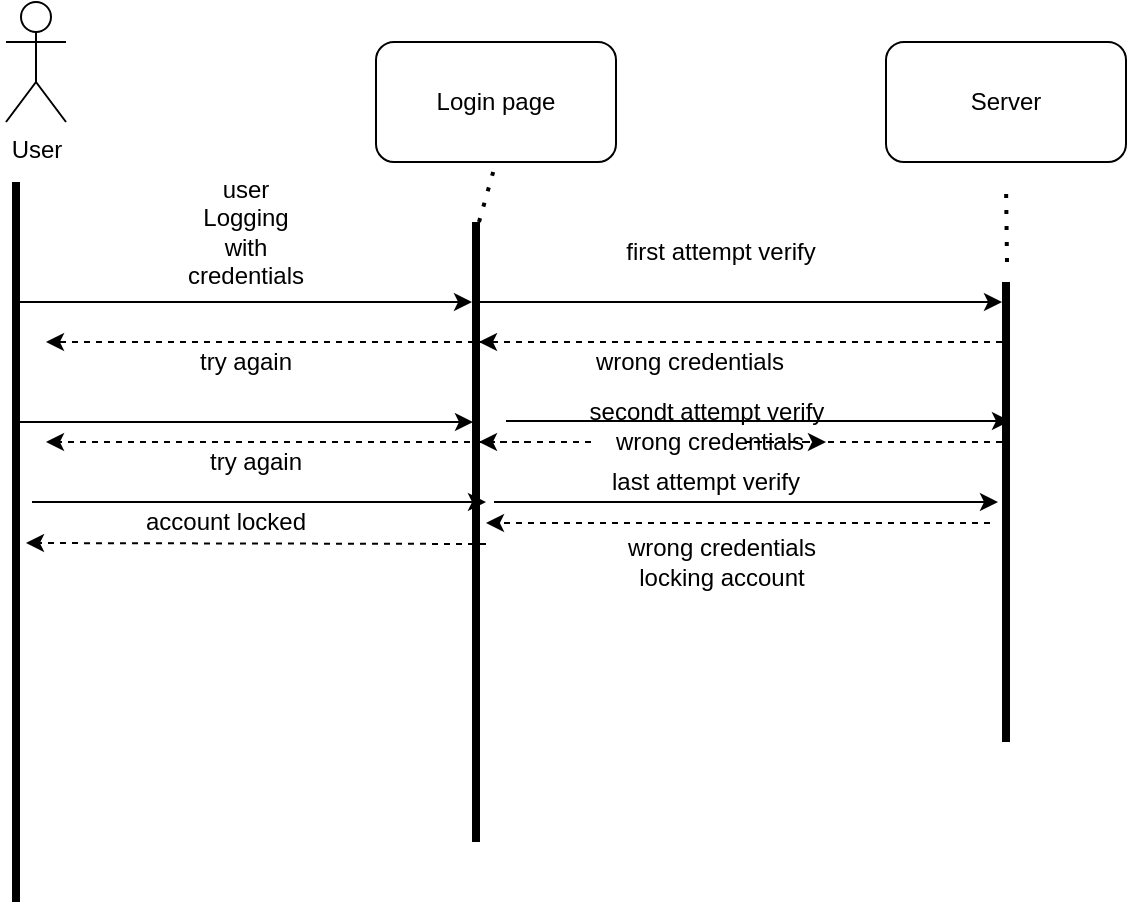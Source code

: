 <mxfile version="21.1.4" type="device">
  <diagram name="Page-1" id="O8Ce2MENMPBfFny5wWhk">
    <mxGraphModel dx="1434" dy="796" grid="1" gridSize="10" guides="1" tooltips="1" connect="1" arrows="1" fold="1" page="1" pageScale="1" pageWidth="850" pageHeight="1100" math="0" shadow="0">
      <root>
        <mxCell id="0" />
        <mxCell id="1" parent="0" />
        <mxCell id="CHmzksN38delY4zF9GZL-2" value="User&lt;br&gt;" style="shape=umlActor;verticalLabelPosition=bottom;verticalAlign=top;html=1;outlineConnect=0;" vertex="1" parent="1">
          <mxGeometry x="50" y="40" width="30" height="60" as="geometry" />
        </mxCell>
        <mxCell id="CHmzksN38delY4zF9GZL-3" value="" style="line;strokeWidth=4;direction=south;html=1;perimeter=backbonePerimeter;points=[];outlineConnect=0;" vertex="1" parent="1">
          <mxGeometry x="50" y="130" width="10" height="360" as="geometry" />
        </mxCell>
        <mxCell id="CHmzksN38delY4zF9GZL-6" value="" style="line;strokeWidth=4;direction=south;html=1;perimeter=backbonePerimeter;points=[];outlineConnect=0;" vertex="1" parent="1">
          <mxGeometry x="280" y="150" width="10" height="310" as="geometry" />
        </mxCell>
        <mxCell id="CHmzksN38delY4zF9GZL-7" value="Login page" style="rounded=1;whiteSpace=wrap;html=1;" vertex="1" parent="1">
          <mxGeometry x="235" y="60" width="120" height="60" as="geometry" />
        </mxCell>
        <mxCell id="CHmzksN38delY4zF9GZL-8" value="" style="line;strokeWidth=4;direction=south;html=1;perimeter=backbonePerimeter;points=[];outlineConnect=0;" vertex="1" parent="1">
          <mxGeometry x="545" y="180" width="10" height="230" as="geometry" />
        </mxCell>
        <mxCell id="CHmzksN38delY4zF9GZL-9" value="Server" style="rounded=1;whiteSpace=wrap;html=1;" vertex="1" parent="1">
          <mxGeometry x="490" y="60" width="120" height="60" as="geometry" />
        </mxCell>
        <mxCell id="CHmzksN38delY4zF9GZL-10" value="" style="endArrow=none;dashed=1;html=1;dashPattern=1 3;strokeWidth=2;rounded=0;entryX=0.5;entryY=1;entryDx=0;entryDy=0;" edge="1" parent="1" source="CHmzksN38delY4zF9GZL-6" target="CHmzksN38delY4zF9GZL-7">
          <mxGeometry width="50" height="50" relative="1" as="geometry">
            <mxPoint x="400" y="300" as="sourcePoint" />
            <mxPoint x="450" y="250" as="targetPoint" />
          </mxGeometry>
        </mxCell>
        <mxCell id="CHmzksN38delY4zF9GZL-11" value="" style="endArrow=none;dashed=1;html=1;dashPattern=1 3;strokeWidth=2;rounded=0;" edge="1" parent="1">
          <mxGeometry width="50" height="50" relative="1" as="geometry">
            <mxPoint x="550.5" y="170" as="sourcePoint" />
            <mxPoint x="550" y="130" as="targetPoint" />
          </mxGeometry>
        </mxCell>
        <mxCell id="CHmzksN38delY4zF9GZL-13" value="" style="endArrow=classic;html=1;rounded=0;" edge="1" parent="1" source="CHmzksN38delY4zF9GZL-3" target="CHmzksN38delY4zF9GZL-6">
          <mxGeometry width="50" height="50" relative="1" as="geometry">
            <mxPoint x="90" y="200" as="sourcePoint" />
            <mxPoint x="290" y="160" as="targetPoint" />
            <Array as="points">
              <mxPoint x="180" y="190" />
            </Array>
          </mxGeometry>
        </mxCell>
        <mxCell id="CHmzksN38delY4zF9GZL-14" value="" style="endArrow=classic;html=1;rounded=0;" edge="1" parent="1" source="CHmzksN38delY4zF9GZL-6" target="CHmzksN38delY4zF9GZL-8">
          <mxGeometry width="50" height="50" relative="1" as="geometry">
            <mxPoint x="76" y="170" as="sourcePoint" />
            <mxPoint x="300" y="170" as="targetPoint" />
            <Array as="points">
              <mxPoint x="490" y="190" />
            </Array>
          </mxGeometry>
        </mxCell>
        <mxCell id="CHmzksN38delY4zF9GZL-17" value="" style="endArrow=classic;html=1;rounded=0;dashed=1;" edge="1" parent="1" source="CHmzksN38delY4zF9GZL-8" target="CHmzksN38delY4zF9GZL-6">
          <mxGeometry width="50" height="50" relative="1" as="geometry">
            <mxPoint x="400" y="300" as="sourcePoint" />
            <mxPoint x="450" y="250" as="targetPoint" />
            <Array as="points">
              <mxPoint x="420" y="210" />
            </Array>
          </mxGeometry>
        </mxCell>
        <mxCell id="CHmzksN38delY4zF9GZL-18" value="" style="endArrow=classic;html=1;rounded=0;dashed=1;" edge="1" parent="1" source="CHmzksN38delY4zF9GZL-44" target="CHmzksN38delY4zF9GZL-6">
          <mxGeometry width="50" height="50" relative="1" as="geometry">
            <mxPoint x="558" y="240" as="sourcePoint" />
            <mxPoint x="306" y="240" as="targetPoint" />
            <Array as="points" />
          </mxGeometry>
        </mxCell>
        <mxCell id="CHmzksN38delY4zF9GZL-19" value="" style="endArrow=classic;html=1;rounded=0;" edge="1" parent="1">
          <mxGeometry width="50" height="50" relative="1" as="geometry">
            <mxPoint x="300" y="249.5" as="sourcePoint" />
            <mxPoint x="552" y="249.5" as="targetPoint" />
            <Array as="points">
              <mxPoint x="494" y="249.5" />
            </Array>
          </mxGeometry>
        </mxCell>
        <mxCell id="CHmzksN38delY4zF9GZL-20" value="" style="endArrow=classic;html=1;rounded=0;dashed=1;" edge="1" parent="1">
          <mxGeometry width="50" height="50" relative="1" as="geometry">
            <mxPoint x="542" y="300.5" as="sourcePoint" />
            <mxPoint x="290" y="300.5" as="targetPoint" />
            <Array as="points" />
          </mxGeometry>
        </mxCell>
        <mxCell id="CHmzksN38delY4zF9GZL-21" value="" style="endArrow=classic;html=1;rounded=0;" edge="1" parent="1">
          <mxGeometry width="50" height="50" relative="1" as="geometry">
            <mxPoint x="294" y="290" as="sourcePoint" />
            <mxPoint x="546" y="290" as="targetPoint" />
            <Array as="points">
              <mxPoint x="488" y="290" />
            </Array>
          </mxGeometry>
        </mxCell>
        <mxCell id="CHmzksN38delY4zF9GZL-22" value="user Logging with credentials" style="text;html=1;strokeColor=none;fillColor=none;align=center;verticalAlign=middle;whiteSpace=wrap;rounded=0;" vertex="1" parent="1">
          <mxGeometry x="140" y="140" width="60" height="30" as="geometry" />
        </mxCell>
        <mxCell id="CHmzksN38delY4zF9GZL-27" value="" style="endArrow=classic;html=1;rounded=0;dashed=1;" edge="1" parent="1">
          <mxGeometry width="50" height="50" relative="1" as="geometry">
            <mxPoint x="302" y="210" as="sourcePoint" />
            <mxPoint x="70" y="210" as="targetPoint" />
            <Array as="points">
              <mxPoint x="174" y="210" />
            </Array>
          </mxGeometry>
        </mxCell>
        <mxCell id="CHmzksN38delY4zF9GZL-30" value="" style="endArrow=classic;html=1;rounded=0;dashed=1;" edge="1" parent="1">
          <mxGeometry width="50" height="50" relative="1" as="geometry">
            <mxPoint x="312" y="260" as="sourcePoint" />
            <mxPoint x="70" y="260" as="targetPoint" />
            <Array as="points">
              <mxPoint x="184" y="260" />
            </Array>
          </mxGeometry>
        </mxCell>
        <mxCell id="CHmzksN38delY4zF9GZL-32" value="" style="endArrow=classic;html=1;rounded=0;dashed=1;" edge="1" parent="1">
          <mxGeometry width="50" height="50" relative="1" as="geometry">
            <mxPoint x="290" y="311" as="sourcePoint" />
            <mxPoint x="60" y="310.5" as="targetPoint" />
            <Array as="points" />
          </mxGeometry>
        </mxCell>
        <mxCell id="CHmzksN38delY4zF9GZL-35" value="first attempt verify" style="text;html=1;strokeColor=none;fillColor=none;align=center;verticalAlign=middle;whiteSpace=wrap;rounded=0;" vertex="1" parent="1">
          <mxGeometry x="355" y="150" width="105" height="30" as="geometry" />
        </mxCell>
        <mxCell id="CHmzksN38delY4zF9GZL-37" value="secondt attempt verify" style="text;html=1;strokeColor=none;fillColor=none;align=center;verticalAlign=middle;whiteSpace=wrap;rounded=0;" vertex="1" parent="1">
          <mxGeometry x="332.5" y="230" width="135" height="30" as="geometry" />
        </mxCell>
        <mxCell id="CHmzksN38delY4zF9GZL-38" value="last attempt verify" style="text;html=1;strokeColor=none;fillColor=none;align=center;verticalAlign=middle;whiteSpace=wrap;rounded=0;" vertex="1" parent="1">
          <mxGeometry x="340" y="270" width="120" height="20" as="geometry" />
        </mxCell>
        <mxCell id="CHmzksN38delY4zF9GZL-41" value="account locked" style="text;html=1;strokeColor=none;fillColor=none;align=center;verticalAlign=middle;whiteSpace=wrap;rounded=0;" vertex="1" parent="1">
          <mxGeometry x="100" y="290" width="120" height="20" as="geometry" />
        </mxCell>
        <mxCell id="CHmzksN38delY4zF9GZL-42" value="wrong credentials locking account" style="text;html=1;strokeColor=none;fillColor=none;align=center;verticalAlign=middle;whiteSpace=wrap;rounded=0;" vertex="1" parent="1">
          <mxGeometry x="347.5" y="310" width="120" height="20" as="geometry" />
        </mxCell>
        <mxCell id="CHmzksN38delY4zF9GZL-43" value="wrong credentials" style="text;html=1;strokeColor=none;fillColor=none;align=center;verticalAlign=middle;whiteSpace=wrap;rounded=0;" vertex="1" parent="1">
          <mxGeometry x="332.5" y="210" width="117.5" height="20" as="geometry" />
        </mxCell>
        <mxCell id="CHmzksN38delY4zF9GZL-45" value="" style="endArrow=classic;html=1;rounded=0;dashed=1;" edge="1" parent="1" source="CHmzksN38delY4zF9GZL-8" target="CHmzksN38delY4zF9GZL-44">
          <mxGeometry width="50" height="50" relative="1" as="geometry">
            <mxPoint x="548" y="260" as="sourcePoint" />
            <mxPoint x="296" y="260" as="targetPoint" />
            <Array as="points">
              <mxPoint x="420" y="260" />
            </Array>
          </mxGeometry>
        </mxCell>
        <mxCell id="CHmzksN38delY4zF9GZL-44" value="wrong credentials" style="text;html=1;strokeColor=none;fillColor=none;align=center;verticalAlign=middle;whiteSpace=wrap;rounded=0;" vertex="1" parent="1">
          <mxGeometry x="342.5" y="250" width="117.5" height="20" as="geometry" />
        </mxCell>
        <mxCell id="CHmzksN38delY4zF9GZL-46" value="try again" style="text;html=1;strokeColor=none;fillColor=none;align=center;verticalAlign=middle;whiteSpace=wrap;rounded=0;" vertex="1" parent="1">
          <mxGeometry x="110" y="210" width="120" height="20" as="geometry" />
        </mxCell>
        <mxCell id="CHmzksN38delY4zF9GZL-47" value="try again" style="text;html=1;strokeColor=none;fillColor=none;align=center;verticalAlign=middle;whiteSpace=wrap;rounded=0;" vertex="1" parent="1">
          <mxGeometry x="115" y="260" width="120" height="20" as="geometry" />
        </mxCell>
        <mxCell id="CHmzksN38delY4zF9GZL-49" value="" style="endArrow=classic;html=1;rounded=0;" edge="1" parent="1">
          <mxGeometry width="50" height="50" relative="1" as="geometry">
            <mxPoint x="56.5" y="250" as="sourcePoint" />
            <mxPoint x="283.5" y="250" as="targetPoint" />
            <Array as="points">
              <mxPoint x="170.5" y="250" />
            </Array>
          </mxGeometry>
        </mxCell>
        <mxCell id="CHmzksN38delY4zF9GZL-51" value="" style="endArrow=classic;html=1;rounded=0;" edge="1" parent="1">
          <mxGeometry width="50" height="50" relative="1" as="geometry">
            <mxPoint x="63" y="290" as="sourcePoint" />
            <mxPoint x="290" y="290" as="targetPoint" />
            <Array as="points">
              <mxPoint x="177" y="290" />
            </Array>
          </mxGeometry>
        </mxCell>
      </root>
    </mxGraphModel>
  </diagram>
</mxfile>
